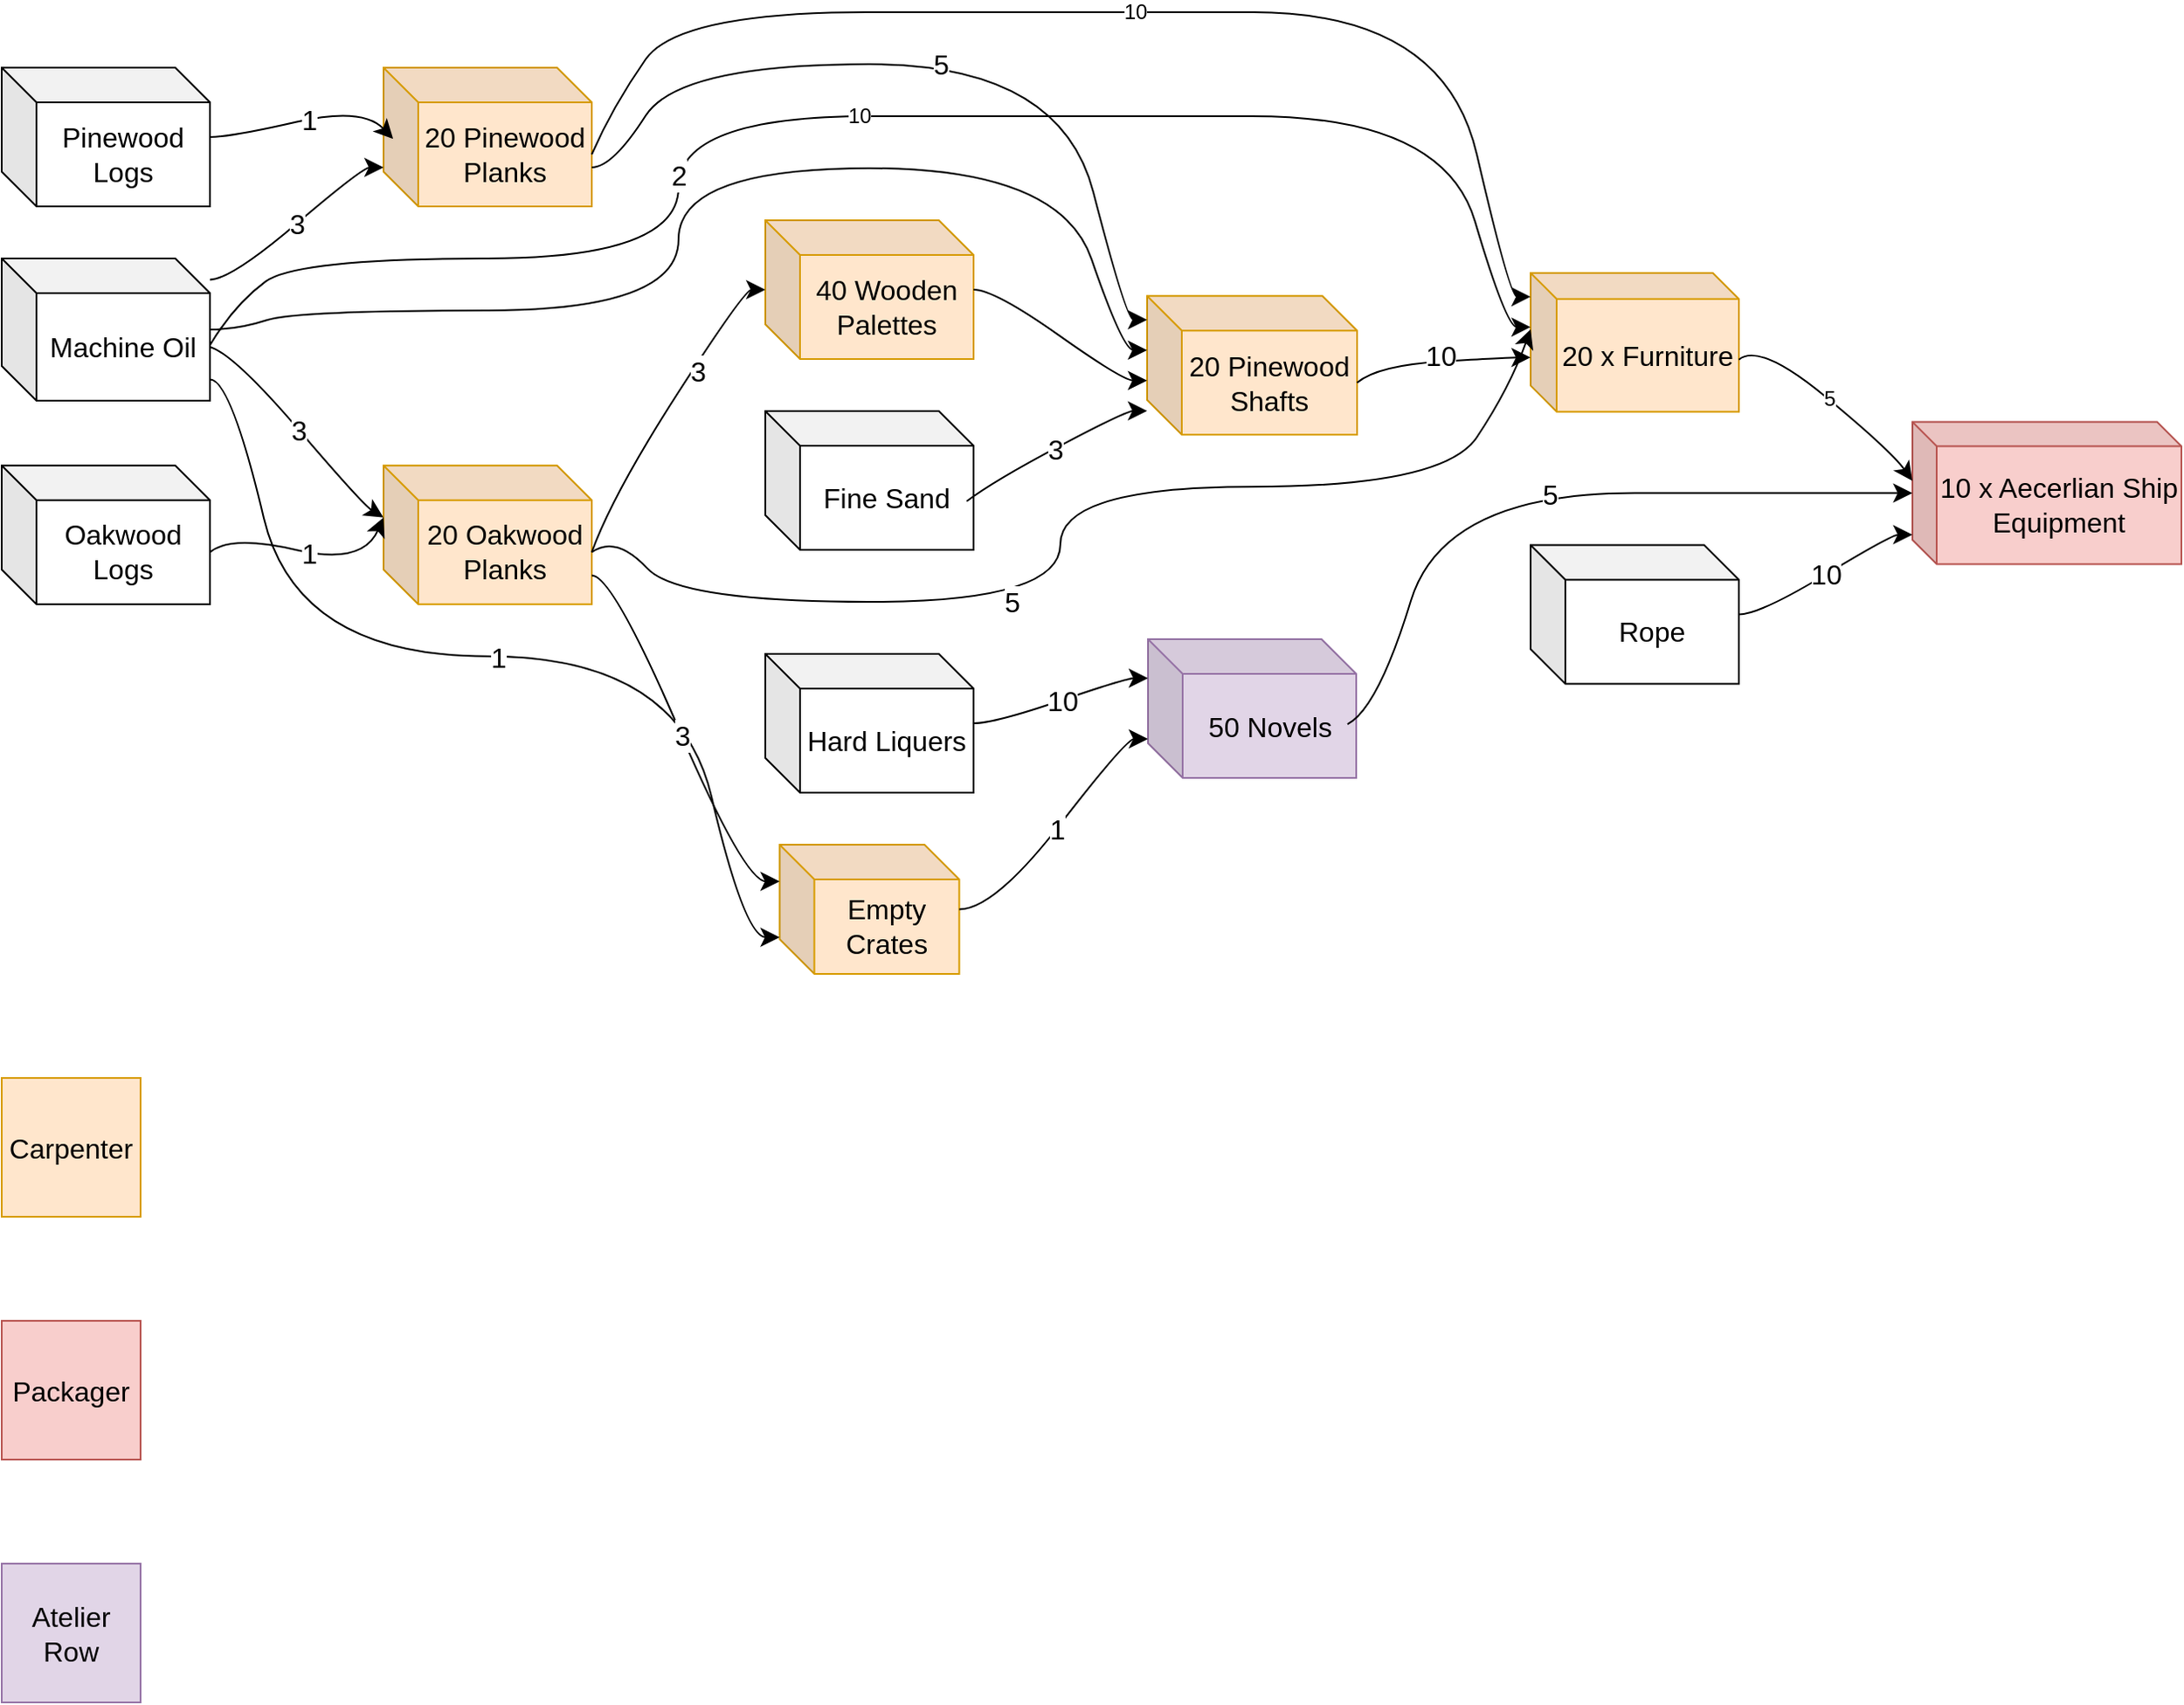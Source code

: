 <mxfile version="22.1.0" type="github">
  <diagram name="Page-1" id="NkA0lq2TKUvkbOj9MlcM">
    <mxGraphModel dx="1573" dy="1742" grid="0" gridSize="10" guides="1" tooltips="1" connect="0" arrows="1" fold="1" page="0" pageScale="1" pageWidth="827" pageHeight="1169" math="0" shadow="0">
      <root>
        <mxCell id="0" />
        <mxCell id="1" parent="0" />
        <mxCell id="P7VuRL6rUGicZ9iyNzV0-15" value="20 x Furniture" style="shape=cube;whiteSpace=wrap;html=1;boundedLbl=1;backgroundOutline=1;darkOpacity=0.05;darkOpacity2=0.1;fontSize=16;fillColor=#ffe6cc;strokeColor=#d79b00;size=15;" vertex="1" parent="1">
          <mxGeometry x="881" y="150.35" width="120" height="80" as="geometry" />
        </mxCell>
        <mxCell id="P7VuRL6rUGicZ9iyNzV0-4" value="10 x Aecerlian Ship Equipment" style="shape=cube;whiteSpace=wrap;html=1;boundedLbl=1;backgroundOutline=1;darkOpacity=0.05;darkOpacity2=0.1;fontSize=16;fillColor=#f8cecc;strokeColor=#b85450;size=14;" vertex="1" parent="1">
          <mxGeometry x="1101" y="236.25" width="155" height="82" as="geometry" />
        </mxCell>
        <mxCell id="P7VuRL6rUGicZ9iyNzV0-7" value="5" style="endArrow=classic;html=1;rounded=0;fontSize=12;startSize=8;endSize=8;curved=1;entryX=0;entryY=0;entryDx=0;entryDy=34;entryPerimeter=0;exitX=0;exitY=0;exitDx=120;exitDy=50;noEdgeStyle=1;orthogonal=1;exitPerimeter=0;" edge="1" parent="1" source="P7VuRL6rUGicZ9iyNzV0-15" target="P7VuRL6rUGicZ9iyNzV0-4">
          <mxGeometry width="50" height="50" relative="1" as="geometry">
            <mxPoint x="140" y="41" as="sourcePoint" />
            <mxPoint x="543" y="-23" as="targetPoint" />
            <Array as="points">
              <mxPoint x="1013" y="190.35" />
              <mxPoint x="1089" y="253.25" />
            </Array>
          </mxGeometry>
        </mxCell>
        <mxCell id="P7VuRL6rUGicZ9iyNzV0-16" value="20 Pinewood Planks" style="shape=cube;whiteSpace=wrap;html=1;boundedLbl=1;backgroundOutline=1;darkOpacity=0.05;darkOpacity2=0.1;fontSize=16;fillColor=#ffe6cc;strokeColor=#d79b00;" vertex="1" parent="1">
          <mxGeometry x="220" y="31.996" width="120" height="80" as="geometry" />
        </mxCell>
        <mxCell id="P7VuRL6rUGicZ9iyNzV0-17" value="20 Oakwood Planks" style="shape=cube;whiteSpace=wrap;html=1;boundedLbl=1;backgroundOutline=1;darkOpacity=0.05;darkOpacity2=0.1;fontSize=16;fillColor=#ffe6cc;strokeColor=#d79b00;" vertex="1" parent="1">
          <mxGeometry x="220" y="261.375" width="120" height="80" as="geometry" />
        </mxCell>
        <mxCell id="P7VuRL6rUGicZ9iyNzV0-18" value="20 Pinewood Shafts" style="shape=cube;whiteSpace=wrap;html=1;boundedLbl=1;backgroundOutline=1;darkOpacity=0.05;darkOpacity2=0.1;fontSize=16;fillColor=#ffe6cc;strokeColor=#d79b00;" vertex="1" parent="1">
          <mxGeometry x="660" y="163.625" width="121" height="80" as="geometry" />
        </mxCell>
        <mxCell id="P7VuRL6rUGicZ9iyNzV0-19" value="Machine Oil" style="shape=cube;whiteSpace=wrap;html=1;boundedLbl=1;backgroundOutline=1;darkOpacity=0.05;darkOpacity2=0.1;fontSize=16;" vertex="1" parent="1">
          <mxGeometry y="141.996" width="120" height="82" as="geometry" />
        </mxCell>
        <mxCell id="P7VuRL6rUGicZ9iyNzV0-20" value="10" style="endArrow=classic;html=1;rounded=0;fontSize=12;startSize=8;endSize=8;curved=1;exitX=0;exitY=0;exitDx=120;exitDy=50;exitPerimeter=0;noEdgeStyle=1;orthogonal=1;" edge="1" parent="1" source="P7VuRL6rUGicZ9iyNzV0-16" target="P7VuRL6rUGicZ9iyNzV0-15">
          <mxGeometry width="50" height="50" relative="1" as="geometry">
            <mxPoint x="23" y="421" as="sourcePoint" />
            <mxPoint x="420" y="219" as="targetPoint" />
            <Array as="points">
              <mxPoint x="352" y="54.496" />
              <mxPoint x="390" />
              <mxPoint x="610" />
              <mxPoint x="610" />
              <mxPoint x="831" />
              <mxPoint x="869" y="164.1" />
            </Array>
          </mxGeometry>
        </mxCell>
        <mxCell id="P7VuRL6rUGicZ9iyNzV0-21" value="" style="endArrow=classic;html=1;rounded=0;fontSize=12;startSize=8;endSize=8;curved=1;exitX=0;exitY=0;exitDx=120;exitDy=50;exitPerimeter=0;entryX=0;entryY=0;entryDx=0;entryDy=32.5;entryPerimeter=0;noEdgeStyle=1;orthogonal=1;" edge="1" parent="1" source="P7VuRL6rUGicZ9iyNzV0-17" target="P7VuRL6rUGicZ9iyNzV0-15">
          <mxGeometry width="50" height="50" relative="1" as="geometry">
            <mxPoint x="23" y="421" as="sourcePoint" />
            <mxPoint x="-2" y="386" as="targetPoint" />
            <Array as="points">
              <mxPoint x="354" y="301.375" />
              <mxPoint x="390" y="340" />
              <mxPoint x="610" y="340" />
              <mxPoint x="610" y="273.625" />
              <mxPoint x="831" y="273.625" />
              <mxPoint x="869" y="216.6" />
            </Array>
          </mxGeometry>
        </mxCell>
        <mxCell id="P7VuRL6rUGicZ9iyNzV0-26" value="5" style="edgeLabel;html=1;align=center;verticalAlign=middle;resizable=0;points=[];fontSize=16;" vertex="1" connectable="0" parent="P7VuRL6rUGicZ9iyNzV0-21">
          <mxGeometry x="-0.233" relative="1" as="geometry">
            <mxPoint as="offset" />
          </mxGeometry>
        </mxCell>
        <mxCell id="P7VuRL6rUGicZ9iyNzV0-24" value="" style="endArrow=classic;html=1;rounded=0;fontSize=12;startSize=8;endSize=8;curved=1;exitX=0;exitY=0;exitDx=121;exitDy=50;exitPerimeter=0;noEdgeStyle=1;orthogonal=1;" edge="1" parent="1" source="P7VuRL6rUGicZ9iyNzV0-18" target="P7VuRL6rUGicZ9iyNzV0-15">
          <mxGeometry width="50" height="50" relative="1" as="geometry">
            <mxPoint x="23" y="421" as="sourcePoint" />
            <mxPoint x="73" y="371" as="targetPoint" />
            <Array as="points">
              <mxPoint x="793" y="203.625" />
              <mxPoint x="867" y="199.1" />
            </Array>
          </mxGeometry>
        </mxCell>
        <mxCell id="P7VuRL6rUGicZ9iyNzV0-27" value="10" style="edgeLabel;html=1;align=center;verticalAlign=middle;resizable=0;points=[];fontSize=16;" vertex="1" connectable="0" parent="P7VuRL6rUGicZ9iyNzV0-24">
          <mxGeometry x="-0.001" y="4" relative="1" as="geometry">
            <mxPoint as="offset" />
          </mxGeometry>
        </mxCell>
        <mxCell id="P7VuRL6rUGicZ9iyNzV0-25" value="10" style="endArrow=classic;html=1;fontSize=12;startSize=8;endSize=8;noEdgeStyle=1;orthogonal=1;exitX=0;exitY=0;exitDx=120;exitDy=50;exitPerimeter=0;curved=1;" edge="1" parent="1" source="P7VuRL6rUGicZ9iyNzV0-19" target="P7VuRL6rUGicZ9iyNzV0-15">
          <mxGeometry width="50" height="50" relative="1" as="geometry">
            <mxPoint x="115" y="238" as="sourcePoint" />
            <mxPoint x="420" y="305" as="targetPoint" />
            <Array as="points">
              <mxPoint x="134" y="168.596" />
              <mxPoint x="170" y="141.996" />
              <mxPoint x="390" y="141.996" />
              <mxPoint x="390" y="60" />
              <mxPoint x="610" y="60" />
              <mxPoint x="610" y="60" />
              <mxPoint x="831" y="60" />
              <mxPoint x="867" y="181.6" />
            </Array>
          </mxGeometry>
        </mxCell>
        <mxCell id="P7VuRL6rUGicZ9iyNzV0-28" value="Oakwood Logs" style="shape=cube;whiteSpace=wrap;html=1;boundedLbl=1;backgroundOutline=1;darkOpacity=0.05;darkOpacity2=0.1;fontSize=16;" vertex="1" parent="1">
          <mxGeometry y="261.375" width="120" height="80" as="geometry" />
        </mxCell>
        <mxCell id="P7VuRL6rUGicZ9iyNzV0-32" value="40 Wooden Palettes" style="shape=cube;whiteSpace=wrap;html=1;boundedLbl=1;backgroundOutline=1;darkOpacity=0.05;darkOpacity2=0.1;fontSize=16;fillColor=#ffe6cc;strokeColor=#d79b00;" vertex="1" parent="1">
          <mxGeometry x="440" y="120" width="120" height="80" as="geometry" />
        </mxCell>
        <mxCell id="P7VuRL6rUGicZ9iyNzV0-33" value="" style="endArrow=classic;html=1;rounded=0;fontSize=12;startSize=8;endSize=8;curved=1;noEdgeStyle=1;orthogonal=1;exitX=0;exitY=0;exitDx=120;exitDy=50;exitPerimeter=0;" edge="1" parent="1" source="P7VuRL6rUGicZ9iyNzV0-17" target="P7VuRL6rUGicZ9iyNzV0-32">
          <mxGeometry width="50" height="50" relative="1" as="geometry">
            <mxPoint x="374" y="432" as="sourcePoint" />
            <mxPoint x="456" y="424" as="targetPoint" />
            <Array as="points">
              <mxPoint x="352" y="278.042" />
              <mxPoint x="428" y="160" />
            </Array>
          </mxGeometry>
        </mxCell>
        <mxCell id="P7VuRL6rUGicZ9iyNzV0-34" value="3" style="edgeLabel;html=1;align=center;verticalAlign=middle;resizable=0;points=[];fontSize=16;" vertex="1" connectable="0" parent="P7VuRL6rUGicZ9iyNzV0-33">
          <mxGeometry x="0.3" y="-2" relative="1" as="geometry">
            <mxPoint as="offset" />
          </mxGeometry>
        </mxCell>
        <mxCell id="P7VuRL6rUGicZ9iyNzV0-38" value="" style="endArrow=classic;html=1;rounded=0;fontSize=12;startSize=8;endSize=8;curved=1;exitX=0;exitY=0;exitDx=120;exitDy=50;exitPerimeter=0;entryX=0;entryY=0;entryDx=0;entryDy=30;entryPerimeter=0;noEdgeStyle=1;orthogonal=1;" edge="1" parent="1" source="P7VuRL6rUGicZ9iyNzV0-28" target="P7VuRL6rUGicZ9iyNzV0-17">
          <mxGeometry relative="1" as="geometry">
            <mxPoint x="292" y="323" as="sourcePoint" />
            <mxPoint x="392" y="323" as="targetPoint" />
            <Array as="points">
              <mxPoint x="132" y="301.375" />
              <mxPoint x="208" y="318.875" />
            </Array>
          </mxGeometry>
        </mxCell>
        <mxCell id="P7VuRL6rUGicZ9iyNzV0-39" value="1" style="edgeLabel;resizable=0;html=1;align=center;verticalAlign=middle;fontSize=16;" connectable="0" vertex="1" parent="P7VuRL6rUGicZ9iyNzV0-38">
          <mxGeometry relative="1" as="geometry" />
        </mxCell>
        <mxCell id="P7VuRL6rUGicZ9iyNzV0-40" value="" style="endArrow=classic;html=1;rounded=0;fontSize=12;startSize=8;endSize=8;curved=1;entryX=0;entryY=0;entryDx=0;entryDy=30;entryPerimeter=0;exitX=0;exitY=0;exitDx=120;exitDy=51;exitPerimeter=0;noEdgeStyle=1;orthogonal=1;" edge="1" parent="1" source="P7VuRL6rUGicZ9iyNzV0-19" target="P7VuRL6rUGicZ9iyNzV0-17">
          <mxGeometry relative="1" as="geometry">
            <mxPoint x="180" y="241" as="sourcePoint" />
            <mxPoint x="392" y="323" as="targetPoint" />
            <Array as="points">
              <mxPoint x="134" y="197.396" />
              <mxPoint x="208" y="283.875" />
            </Array>
          </mxGeometry>
        </mxCell>
        <mxCell id="P7VuRL6rUGicZ9iyNzV0-41" value="3" style="edgeLabel;resizable=0;html=1;align=center;verticalAlign=middle;fontSize=16;" connectable="0" vertex="1" parent="P7VuRL6rUGicZ9iyNzV0-40">
          <mxGeometry relative="1" as="geometry" />
        </mxCell>
        <mxCell id="P7VuRL6rUGicZ9iyNzV0-42" value="Carpenter" style="whiteSpace=wrap;html=1;aspect=fixed;fontSize=16;fillColor=#ffe6cc;strokeColor=#d79b00;" vertex="1" parent="1">
          <mxGeometry y="614.5" width="80" height="80" as="geometry" />
        </mxCell>
        <mxCell id="P7VuRL6rUGicZ9iyNzV0-44" value="Packager" style="whiteSpace=wrap;html=1;aspect=fixed;fontSize=16;fillColor=#f8cecc;strokeColor=#b85450;" vertex="1" parent="1">
          <mxGeometry y="754.5" width="80" height="80" as="geometry" />
        </mxCell>
        <mxCell id="P7VuRL6rUGicZ9iyNzV0-45" value="Pinewood Logs" style="shape=cube;whiteSpace=wrap;html=1;boundedLbl=1;backgroundOutline=1;darkOpacity=0.05;darkOpacity2=0.1;fontSize=16;" vertex="1" parent="1">
          <mxGeometry y="31.996" width="120" height="80" as="geometry" />
        </mxCell>
        <mxCell id="P7VuRL6rUGicZ9iyNzV0-46" value="" style="endArrow=classic;html=1;rounded=0;fontSize=12;startSize=8;endSize=8;curved=1;entryX=0.046;entryY=0.513;entryDx=0;entryDy=0;entryPerimeter=0;noEdgeStyle=1;orthogonal=1;" edge="1" parent="1" source="P7VuRL6rUGicZ9iyNzV0-45" target="P7VuRL6rUGicZ9iyNzV0-16">
          <mxGeometry relative="1" as="geometry">
            <mxPoint x="195" y="121" as="sourcePoint" />
            <mxPoint x="215" y="177" as="targetPoint" />
            <Array as="points">
              <mxPoint x="132" y="71.996" />
              <mxPoint x="208" y="54.496" />
            </Array>
          </mxGeometry>
        </mxCell>
        <mxCell id="P7VuRL6rUGicZ9iyNzV0-47" value="1" style="edgeLabel;resizable=0;html=1;align=center;verticalAlign=middle;fontSize=16;" connectable="0" vertex="1" parent="P7VuRL6rUGicZ9iyNzV0-46">
          <mxGeometry relative="1" as="geometry" />
        </mxCell>
        <mxCell id="P7VuRL6rUGicZ9iyNzV0-48" value="" style="endArrow=classic;html=1;rounded=0;fontSize=12;startSize=8;endSize=8;curved=1;noEdgeStyle=1;orthogonal=1;" edge="1" parent="1" source="P7VuRL6rUGicZ9iyNzV0-19" target="P7VuRL6rUGicZ9iyNzV0-16">
          <mxGeometry relative="1" as="geometry">
            <mxPoint x="211" y="267" as="sourcePoint" />
            <mxPoint x="311" y="267" as="targetPoint" />
            <Array as="points">
              <mxPoint x="132" y="154.196" />
              <mxPoint x="208" y="89.496" />
            </Array>
          </mxGeometry>
        </mxCell>
        <mxCell id="P7VuRL6rUGicZ9iyNzV0-49" value="3" style="edgeLabel;resizable=0;html=1;align=center;verticalAlign=middle;fontSize=16;" connectable="0" vertex="1" parent="P7VuRL6rUGicZ9iyNzV0-48">
          <mxGeometry relative="1" as="geometry" />
        </mxCell>
        <mxCell id="P7VuRL6rUGicZ9iyNzV0-50" value="Fine Sand" style="shape=cube;whiteSpace=wrap;html=1;boundedLbl=1;backgroundOutline=1;darkOpacity=0.05;darkOpacity2=0.1;fontSize=16;" vertex="1" parent="1">
          <mxGeometry x="440" y="230" width="120" height="80" as="geometry" />
        </mxCell>
        <mxCell id="P7VuRL6rUGicZ9iyNzV0-51" value="" style="endArrow=classic;html=1;rounded=0;fontSize=12;startSize=8;endSize=8;curved=1;exitX=0.967;exitY=0.65;exitDx=0;exitDy=0;exitPerimeter=0;noEdgeStyle=1;orthogonal=1;" edge="1" parent="1" source="P7VuRL6rUGicZ9iyNzV0-50" target="P7VuRL6rUGicZ9iyNzV0-18">
          <mxGeometry relative="1" as="geometry">
            <mxPoint x="211" y="267" as="sourcePoint" />
            <mxPoint x="227" y="258" as="targetPoint" />
            <Array as="points">
              <mxPoint x="572" y="270" />
              <mxPoint x="648" y="229.875" />
            </Array>
          </mxGeometry>
        </mxCell>
        <mxCell id="P7VuRL6rUGicZ9iyNzV0-52" value="3" style="edgeLabel;resizable=0;html=1;align=center;verticalAlign=middle;fontSize=16;" connectable="0" vertex="1" parent="P7VuRL6rUGicZ9iyNzV0-51">
          <mxGeometry relative="1" as="geometry" />
        </mxCell>
        <mxCell id="P7VuRL6rUGicZ9iyNzV0-53" value="" style="endArrow=classic;html=1;rounded=0;fontSize=12;startSize=8;endSize=8;curved=1;noEdgeStyle=1;orthogonal=1;" edge="1" parent="1" source="P7VuRL6rUGicZ9iyNzV0-16" target="P7VuRL6rUGicZ9iyNzV0-18">
          <mxGeometry relative="1" as="geometry">
            <mxPoint x="211" y="267" as="sourcePoint" />
            <mxPoint x="311" y="267" as="targetPoint" />
            <Array as="points">
              <mxPoint x="352" y="89.496" />
              <mxPoint x="390" y="30" />
              <mxPoint x="610" y="30" />
              <mxPoint x="648" y="177.375" />
            </Array>
          </mxGeometry>
        </mxCell>
        <mxCell id="P7VuRL6rUGicZ9iyNzV0-54" value="5" style="edgeLabel;resizable=0;html=1;align=center;verticalAlign=middle;fontSize=16;" connectable="0" vertex="1" parent="P7VuRL6rUGicZ9iyNzV0-53">
          <mxGeometry relative="1" as="geometry" />
        </mxCell>
        <mxCell id="P7VuRL6rUGicZ9iyNzV0-55" value="" style="endArrow=classic;html=1;rounded=0;fontSize=12;startSize=8;endSize=8;curved=1;noEdgeStyle=1;orthogonal=1;" edge="1" parent="1" source="P7VuRL6rUGicZ9iyNzV0-19" target="P7VuRL6rUGicZ9iyNzV0-18">
          <mxGeometry relative="1" as="geometry">
            <mxPoint x="211" y="267" as="sourcePoint" />
            <mxPoint x="311" y="267" as="targetPoint" />
            <Array as="points">
              <mxPoint x="136" y="182.996" />
              <mxPoint x="170" y="171.996" />
              <mxPoint x="390" y="171.996" />
              <mxPoint x="390" y="90" />
              <mxPoint x="610" y="90" />
              <mxPoint x="646" y="194.875" />
            </Array>
          </mxGeometry>
        </mxCell>
        <mxCell id="P7VuRL6rUGicZ9iyNzV0-56" value="2" style="edgeLabel;resizable=0;html=1;align=center;verticalAlign=middle;fontSize=16;" connectable="0" vertex="1" parent="P7VuRL6rUGicZ9iyNzV0-55">
          <mxGeometry relative="1" as="geometry" />
        </mxCell>
        <mxCell id="P7VuRL6rUGicZ9iyNzV0-58" value="" style="endArrow=classic;html=1;rounded=0;fontSize=12;startSize=8;endSize=8;curved=1;noEdgeStyle=1;orthogonal=1;" edge="1" parent="1" source="P7VuRL6rUGicZ9iyNzV0-32" target="P7VuRL6rUGicZ9iyNzV0-18">
          <mxGeometry relative="1" as="geometry">
            <mxPoint x="211" y="267" as="sourcePoint" />
            <mxPoint x="311" y="267" as="targetPoint" />
            <Array as="points">
              <mxPoint x="572" y="160" />
              <mxPoint x="646" y="212.375" />
            </Array>
          </mxGeometry>
        </mxCell>
        <mxCell id="P7VuRL6rUGicZ9iyNzV0-60" value="50 Novels" style="shape=cube;whiteSpace=wrap;html=1;boundedLbl=1;backgroundOutline=1;darkOpacity=0.05;darkOpacity2=0.1;fontSize=16;fillColor=#e1d5e7;strokeColor=#9673a6;" vertex="1" parent="1">
          <mxGeometry x="660.5" y="361.5" width="120" height="80" as="geometry" />
        </mxCell>
        <mxCell id="P7VuRL6rUGicZ9iyNzV0-61" value="" style="endArrow=classic;html=1;rounded=0;fontSize=12;startSize=8;endSize=8;curved=1;exitX=0.958;exitY=0.613;exitDx=0;exitDy=0;exitPerimeter=0;noEdgeStyle=1;orthogonal=1;" edge="1" parent="1" source="P7VuRL6rUGicZ9iyNzV0-60" target="P7VuRL6rUGicZ9iyNzV0-4">
          <mxGeometry relative="1" as="geometry">
            <mxPoint x="429" y="336" as="sourcePoint" />
            <mxPoint x="529" y="336" as="targetPoint" />
            <Array as="points">
              <mxPoint x="793" y="401.5" />
              <mxPoint x="831" y="277.25" />
              <mxPoint x="1051" y="277.25" />
              <mxPoint x="1087" y="277.25" />
            </Array>
          </mxGeometry>
        </mxCell>
        <mxCell id="P7VuRL6rUGicZ9iyNzV0-62" value="5" style="edgeLabel;resizable=0;html=1;align=center;verticalAlign=middle;fontSize=16;" connectable="0" vertex="1" parent="P7VuRL6rUGicZ9iyNzV0-61">
          <mxGeometry relative="1" as="geometry" />
        </mxCell>
        <mxCell id="P7VuRL6rUGicZ9iyNzV0-63" value="Atelier Row" style="whiteSpace=wrap;html=1;aspect=fixed;fontSize=16;fillColor=#e1d5e7;strokeColor=#9673a6;" vertex="1" parent="1">
          <mxGeometry y="894.5" width="80" height="80" as="geometry" />
        </mxCell>
        <mxCell id="P7VuRL6rUGicZ9iyNzV0-64" value="Rope&lt;br&gt;" style="shape=cube;whiteSpace=wrap;html=1;boundedLbl=1;backgroundOutline=1;darkOpacity=0.05;darkOpacity2=0.1;fontSize=16;" vertex="1" parent="1">
          <mxGeometry x="881" y="307.25" width="120" height="80" as="geometry" />
        </mxCell>
        <mxCell id="P7VuRL6rUGicZ9iyNzV0-65" value="" style="endArrow=classic;html=1;rounded=0;fontSize=12;startSize=8;endSize=8;curved=1;noEdgeStyle=1;orthogonal=1;" edge="1" parent="1" source="P7VuRL6rUGicZ9iyNzV0-64" target="P7VuRL6rUGicZ9iyNzV0-4">
          <mxGeometry relative="1" as="geometry">
            <mxPoint x="903" y="247" as="sourcePoint" />
            <mxPoint x="1003" y="247" as="targetPoint" />
            <Array as="points">
              <mxPoint x="1013" y="347.25" />
              <mxPoint x="1089" y="301.25" />
            </Array>
          </mxGeometry>
        </mxCell>
        <mxCell id="P7VuRL6rUGicZ9iyNzV0-66" value="10" style="edgeLabel;resizable=0;html=1;align=center;verticalAlign=middle;fontSize=16;" connectable="0" vertex="1" parent="P7VuRL6rUGicZ9iyNzV0-65">
          <mxGeometry relative="1" as="geometry" />
        </mxCell>
        <mxCell id="P7VuRL6rUGicZ9iyNzV0-67" value="Hard Liquers" style="shape=cube;whiteSpace=wrap;html=1;boundedLbl=1;backgroundOutline=1;darkOpacity=0.05;darkOpacity2=0.1;fontSize=16;" vertex="1" parent="1">
          <mxGeometry x="440" y="370" width="120" height="80" as="geometry" />
        </mxCell>
        <mxCell id="P7VuRL6rUGicZ9iyNzV0-68" value="" style="endArrow=classic;html=1;rounded=0;fontSize=12;startSize=8;endSize=8;curved=1;noEdgeStyle=1;orthogonal=1;" edge="1" parent="1" source="P7VuRL6rUGicZ9iyNzV0-67" target="P7VuRL6rUGicZ9iyNzV0-60">
          <mxGeometry relative="1" as="geometry">
            <mxPoint x="736" y="288" as="sourcePoint" />
            <mxPoint x="847" y="256" as="targetPoint" />
            <Array as="points">
              <mxPoint x="572" y="410" />
              <mxPoint x="648" y="384" />
            </Array>
          </mxGeometry>
        </mxCell>
        <mxCell id="P7VuRL6rUGicZ9iyNzV0-69" value="10" style="edgeLabel;resizable=0;html=1;align=center;verticalAlign=middle;fontSize=16;" connectable="0" vertex="1" parent="P7VuRL6rUGicZ9iyNzV0-68">
          <mxGeometry relative="1" as="geometry" />
        </mxCell>
        <mxCell id="P7VuRL6rUGicZ9iyNzV0-70" value="Empty Crates" style="shape=cube;whiteSpace=wrap;html=1;boundedLbl=1;backgroundOutline=1;darkOpacity=0.05;darkOpacity2=0.1;fontSize=16;direction=east;fillColor=#ffe6cc;strokeColor=#d79b00;" vertex="1" parent="1">
          <mxGeometry x="448.25" y="480" width="103.5" height="74.5" as="geometry" />
        </mxCell>
        <mxCell id="P7VuRL6rUGicZ9iyNzV0-71" value="" style="endArrow=classic;html=1;rounded=0;fontSize=12;startSize=8;endSize=8;curved=1;noEdgeStyle=1;orthogonal=1;" edge="1" parent="1" source="P7VuRL6rUGicZ9iyNzV0-70" target="P7VuRL6rUGicZ9iyNzV0-60">
          <mxGeometry relative="1" as="geometry">
            <mxPoint x="736" y="288" as="sourcePoint" />
            <mxPoint x="836" y="288" as="targetPoint" />
            <Array as="points">
              <mxPoint x="572" y="517.25" />
              <mxPoint x="648" y="419" />
            </Array>
          </mxGeometry>
        </mxCell>
        <mxCell id="P7VuRL6rUGicZ9iyNzV0-72" value="1" style="edgeLabel;resizable=0;html=1;align=center;verticalAlign=middle;fontSize=16;" connectable="0" vertex="1" parent="P7VuRL6rUGicZ9iyNzV0-71">
          <mxGeometry relative="1" as="geometry" />
        </mxCell>
        <mxCell id="P7VuRL6rUGicZ9iyNzV0-73" value="" style="endArrow=classic;html=1;rounded=0;fontSize=12;startSize=8;endSize=8;curved=1;noEdgeStyle=1;orthogonal=1;" edge="1" parent="1" source="P7VuRL6rUGicZ9iyNzV0-19" target="P7VuRL6rUGicZ9iyNzV0-70">
          <mxGeometry relative="1" as="geometry">
            <mxPoint x="372" y="520" as="sourcePoint" />
            <mxPoint x="464" y="524" as="targetPoint" />
            <Array as="points">
              <mxPoint x="132" y="211.796" />
              <mxPoint x="170" y="371.375" />
              <mxPoint x="390" y="371.375" />
              <mxPoint x="428" y="533.375" />
            </Array>
          </mxGeometry>
        </mxCell>
        <mxCell id="P7VuRL6rUGicZ9iyNzV0-74" value="1" style="edgeLabel;resizable=0;html=1;align=center;verticalAlign=middle;fontSize=16;" connectable="0" vertex="1" parent="P7VuRL6rUGicZ9iyNzV0-73">
          <mxGeometry relative="1" as="geometry" />
        </mxCell>
        <mxCell id="P7VuRL6rUGicZ9iyNzV0-75" value="" style="endArrow=classic;html=1;rounded=0;fontSize=12;startSize=8;endSize=8;curved=1;noEdgeStyle=1;orthogonal=1;" edge="1" parent="1" source="P7VuRL6rUGicZ9iyNzV0-17" target="P7VuRL6rUGicZ9iyNzV0-70">
          <mxGeometry relative="1" as="geometry">
            <mxPoint x="372" y="520" as="sourcePoint" />
            <mxPoint x="472" y="520" as="targetPoint" />
            <Array as="points">
              <mxPoint x="352" y="324.708" />
              <mxPoint x="428" y="501.125" />
            </Array>
          </mxGeometry>
        </mxCell>
        <mxCell id="P7VuRL6rUGicZ9iyNzV0-76" value="3" style="edgeLabel;resizable=0;html=1;align=center;verticalAlign=middle;fontSize=16;" connectable="0" vertex="1" parent="P7VuRL6rUGicZ9iyNzV0-75">
          <mxGeometry relative="1" as="geometry" />
        </mxCell>
      </root>
    </mxGraphModel>
  </diagram>
</mxfile>
